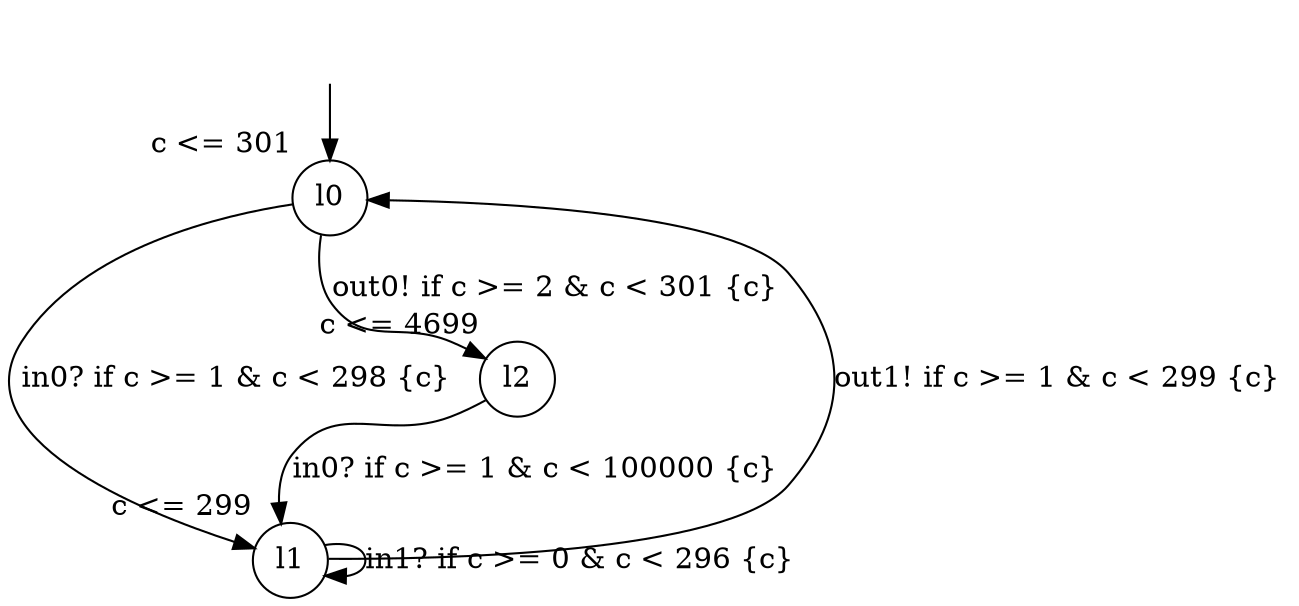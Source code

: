digraph g {
__start0 [label="" shape="none"];
l0 [shape="circle" margin=0 label="l0", xlabel="c <= 301"];
l1 [shape="circle" margin=0 label="l1", xlabel="c <= 299"];
l2 [shape="circle" margin=0 label="l2", xlabel="c <= 4699"];
l0 -> l2 [label="out0! if c >= 2 & c < 301 {c} "];
l0 -> l1 [label="in0? if c >= 1 & c < 298 {c} "];
l1 -> l1 [label="in1? if c >= 0 & c < 296 {c} "];
l1 -> l0 [label="out1! if c >= 1 & c < 299 {c} "];
l2 -> l1 [label="in0? if c >= 1 & c < 100000 {c} "];
__start0 -> l0;
}
